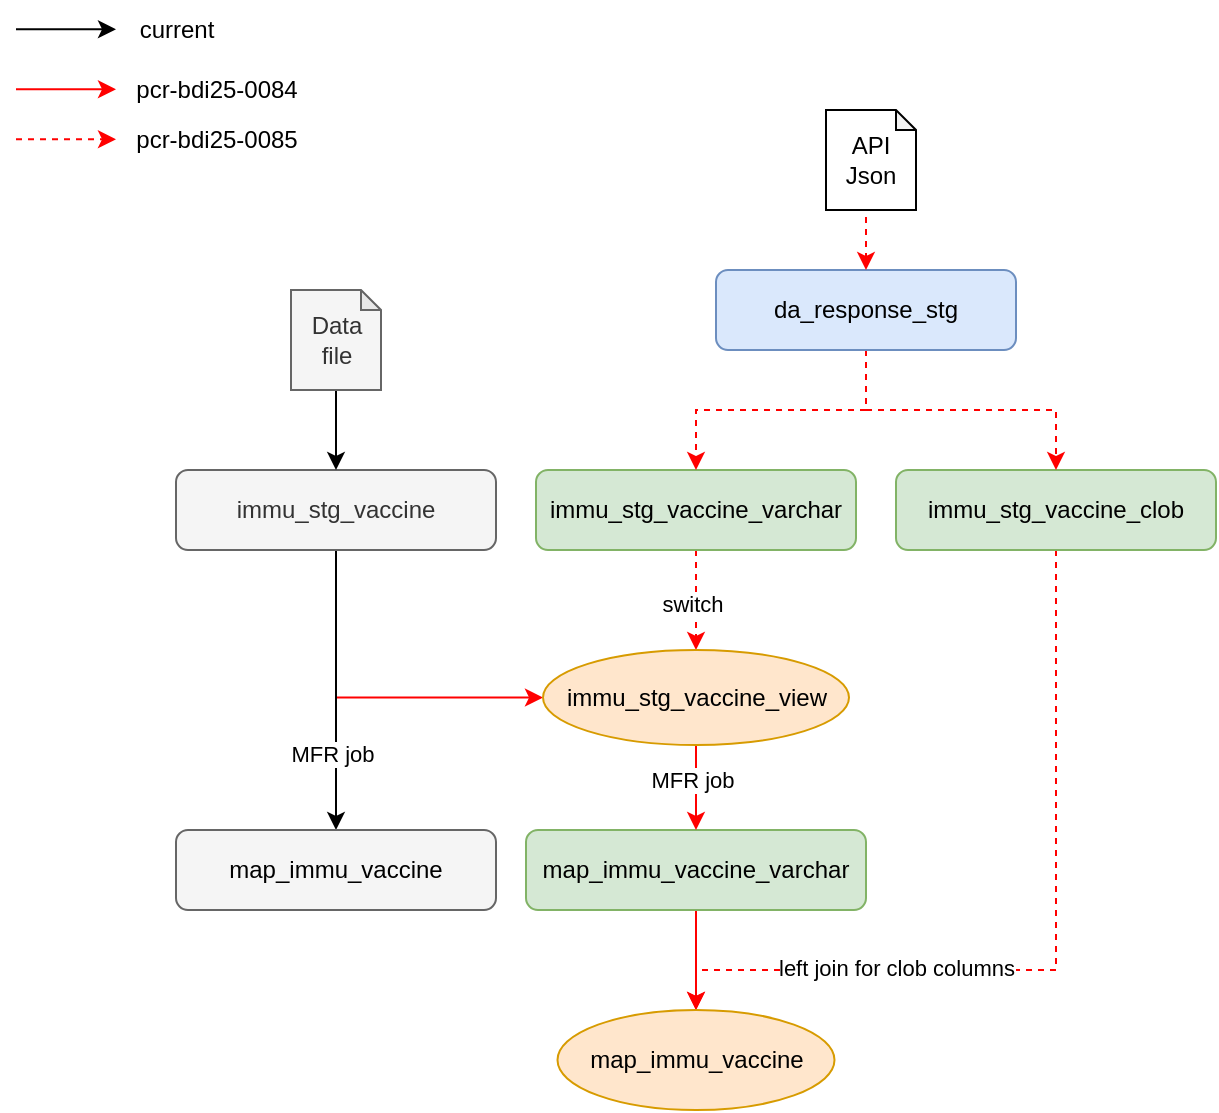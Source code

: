 <mxfile version="28.1.1">
  <diagram name="Page-1" id="vyqmrnWI04aVe6RUJope">
    <mxGraphModel dx="1058" dy="641" grid="1" gridSize="10" guides="1" tooltips="1" connect="1" arrows="1" fold="1" page="1" pageScale="1" pageWidth="827" pageHeight="1169" math="0" shadow="0">
      <root>
        <mxCell id="0" />
        <mxCell id="1" parent="0" />
        <mxCell id="N7vqplmoZHJDVy9M2ljd-5" value="" style="edgeStyle=orthogonalEdgeStyle;rounded=0;orthogonalLoop=1;jettySize=auto;html=1;entryX=0.5;entryY=0;entryDx=0;entryDy=0;dashed=1;strokeColor=#FF0000;" parent="1" source="N7vqplmoZHJDVy9M2ljd-1" target="N7vqplmoZHJDVy9M2ljd-31" edge="1">
          <mxGeometry relative="1" as="geometry">
            <mxPoint x="313.517" y="354.005" as="targetPoint" />
          </mxGeometry>
        </mxCell>
        <mxCell id="N7vqplmoZHJDVy9M2ljd-14" value="switch" style="edgeLabel;html=1;align=center;verticalAlign=middle;resizable=0;points=[];" parent="N7vqplmoZHJDVy9M2ljd-5" vertex="1" connectable="0">
          <mxGeometry x="0.056" y="-2" relative="1" as="geometry">
            <mxPoint as="offset" />
          </mxGeometry>
        </mxCell>
        <mxCell id="N7vqplmoZHJDVy9M2ljd-1" value="&lt;span style=&quot;font-size: 12px;&quot;&gt;immu_stg_vaccine_varchar&lt;/span&gt;" style="rounded=1;whiteSpace=wrap;html=1;fillColor=#d5e8d4;strokeColor=#82b366;" parent="1" vertex="1">
          <mxGeometry x="320" y="264" width="160" height="40" as="geometry" />
        </mxCell>
        <mxCell id="pbCMuUeHf5hgb1V7PsQA-2" style="edgeStyle=orthogonalEdgeStyle;rounded=0;orthogonalLoop=1;jettySize=auto;html=1;entryX=0;entryY=0.5;entryDx=0;entryDy=0;curved=0;strokeColor=#FF0000;" edge="1" parent="1" source="N7vqplmoZHJDVy9M2ljd-6" target="N7vqplmoZHJDVy9M2ljd-31">
          <mxGeometry relative="1" as="geometry">
            <Array as="points">
              <mxPoint x="220" y="378" />
            </Array>
          </mxGeometry>
        </mxCell>
        <mxCell id="pbCMuUeHf5hgb1V7PsQA-8" style="edgeStyle=orthogonalEdgeStyle;rounded=0;orthogonalLoop=1;jettySize=auto;html=1;exitX=0.5;exitY=1;exitDx=0;exitDy=0;entryX=0.5;entryY=0;entryDx=0;entryDy=0;" edge="1" parent="1" source="N7vqplmoZHJDVy9M2ljd-6" target="pbCMuUeHf5hgb1V7PsQA-5">
          <mxGeometry relative="1" as="geometry" />
        </mxCell>
        <mxCell id="pbCMuUeHf5hgb1V7PsQA-9" value="MFR job" style="edgeLabel;html=1;align=center;verticalAlign=middle;resizable=0;points=[];" vertex="1" connectable="0" parent="pbCMuUeHf5hgb1V7PsQA-8">
          <mxGeometry x="0.457" y="-2" relative="1" as="geometry">
            <mxPoint as="offset" />
          </mxGeometry>
        </mxCell>
        <mxCell id="N7vqplmoZHJDVy9M2ljd-6" value="&lt;span style=&quot;font-size: 12px;&quot;&gt;immu_stg_vaccine&lt;/span&gt;" style="rounded=1;whiteSpace=wrap;html=1;align=center;fillColor=#f5f5f5;fontColor=#333333;strokeColor=#666666;" parent="1" vertex="1">
          <mxGeometry x="140" y="264" width="160" height="40" as="geometry" />
        </mxCell>
        <mxCell id="N7vqplmoZHJDVy9M2ljd-13" value="" style="edgeStyle=orthogonalEdgeStyle;rounded=0;orthogonalLoop=1;jettySize=auto;html=1;entryX=0.5;entryY=0;entryDx=0;entryDy=0;strokeColor=#FF0000;" parent="1" source="N7vqplmoZHJDVy9M2ljd-10" target="N7vqplmoZHJDVy9M2ljd-33" edge="1">
          <mxGeometry relative="1" as="geometry">
            <mxPoint x="313.517" y="514.005" as="targetPoint" />
          </mxGeometry>
        </mxCell>
        <mxCell id="N7vqplmoZHJDVy9M2ljd-10" value="map_immu_vaccine_varchar" style="whiteSpace=wrap;html=1;rounded=1;fillColor=#d5e8d4;strokeColor=#82b366;" parent="1" vertex="1">
          <mxGeometry x="315" y="444" width="170" height="40" as="geometry" />
        </mxCell>
        <mxCell id="N7vqplmoZHJDVy9M2ljd-25" style="edgeStyle=orthogonalEdgeStyle;rounded=0;orthogonalLoop=1;jettySize=auto;html=1;entryX=0.5;entryY=0;entryDx=0;entryDy=0;dashed=1;strokeColor=#FF0000;" parent="1" source="N7vqplmoZHJDVy9M2ljd-17" target="N7vqplmoZHJDVy9M2ljd-33" edge="1">
          <mxGeometry relative="1" as="geometry">
            <mxPoint x="313.505" y="514" as="targetPoint" />
            <Array as="points">
              <mxPoint x="580" y="514" />
              <mxPoint x="400" y="514" />
            </Array>
          </mxGeometry>
        </mxCell>
        <mxCell id="N7vqplmoZHJDVy9M2ljd-26" value="left join for clob columns" style="edgeLabel;html=1;align=center;verticalAlign=middle;resizable=0;points=[];" parent="N7vqplmoZHJDVy9M2ljd-25" vertex="1" connectable="0">
          <mxGeometry x="0.35" y="-1" relative="1" as="geometry">
            <mxPoint x="-13" as="offset" />
          </mxGeometry>
        </mxCell>
        <mxCell id="N7vqplmoZHJDVy9M2ljd-17" value="&lt;span style=&quot;text-align: left;&quot;&gt;immu_stg_vaccine_clob&lt;/span&gt;" style="rounded=1;whiteSpace=wrap;html=1;fillColor=#d5e8d4;strokeColor=#82b366;" parent="1" vertex="1">
          <mxGeometry x="500" y="264" width="160" height="40" as="geometry" />
        </mxCell>
        <mxCell id="N7vqplmoZHJDVy9M2ljd-28" style="edgeStyle=orthogonalEdgeStyle;rounded=0;orthogonalLoop=1;jettySize=auto;html=1;entryX=0.5;entryY=0;entryDx=0;entryDy=0;dashed=1;strokeColor=#FF0000;" parent="1" source="N7vqplmoZHJDVy9M2ljd-27" target="N7vqplmoZHJDVy9M2ljd-1" edge="1">
          <mxGeometry relative="1" as="geometry" />
        </mxCell>
        <mxCell id="N7vqplmoZHJDVy9M2ljd-29" style="edgeStyle=orthogonalEdgeStyle;rounded=0;orthogonalLoop=1;jettySize=auto;html=1;exitX=0.5;exitY=1;exitDx=0;exitDy=0;entryX=0.5;entryY=0;entryDx=0;entryDy=0;dashed=1;strokeColor=#FF0000;" parent="1" source="N7vqplmoZHJDVy9M2ljd-27" target="N7vqplmoZHJDVy9M2ljd-17" edge="1">
          <mxGeometry relative="1" as="geometry" />
        </mxCell>
        <mxCell id="N7vqplmoZHJDVy9M2ljd-27" value="da_response_stg" style="rounded=1;whiteSpace=wrap;html=1;fillColor=#dae8fc;strokeColor=#6c8ebf;" parent="1" vertex="1">
          <mxGeometry x="410" y="164" width="150" height="40" as="geometry" />
        </mxCell>
        <mxCell id="N7vqplmoZHJDVy9M2ljd-34" style="edgeStyle=orthogonalEdgeStyle;rounded=0;orthogonalLoop=1;jettySize=auto;html=1;exitX=0.5;exitY=1;exitDx=0;exitDy=0;entryX=0.5;entryY=0;entryDx=0;entryDy=0;strokeColor=#FF0000;" parent="1" source="N7vqplmoZHJDVy9M2ljd-31" target="N7vqplmoZHJDVy9M2ljd-10" edge="1">
          <mxGeometry relative="1" as="geometry" />
        </mxCell>
        <mxCell id="pbCMuUeHf5hgb1V7PsQA-1" value="MFR job" style="edgeLabel;html=1;align=center;verticalAlign=middle;resizable=0;points=[];" vertex="1" connectable="0" parent="N7vqplmoZHJDVy9M2ljd-34">
          <mxGeometry x="-0.098" y="-1" relative="1" as="geometry">
            <mxPoint x="-1" y="-2" as="offset" />
          </mxGeometry>
        </mxCell>
        <mxCell id="N7vqplmoZHJDVy9M2ljd-31" value="immu_stg_vaccine_view" style="ellipse;whiteSpace=wrap;html=1;fillColor=#ffe6cc;strokeColor=#d79b00;" parent="1" vertex="1">
          <mxGeometry x="323.5" y="354" width="153" height="47.5" as="geometry" />
        </mxCell>
        <mxCell id="N7vqplmoZHJDVy9M2ljd-33" value="map_immu_vaccine" style="ellipse;whiteSpace=wrap;html=1;fillColor=#ffe6cc;strokeColor=#d79b00;" parent="1" vertex="1">
          <mxGeometry x="330.75" y="534" width="138.5" height="50" as="geometry" />
        </mxCell>
        <mxCell id="N7vqplmoZHJDVy9M2ljd-39" style="edgeStyle=orthogonalEdgeStyle;rounded=0;orthogonalLoop=1;jettySize=auto;html=1;exitX=0.5;exitY=1;exitDx=0;exitDy=0;exitPerimeter=0;entryX=0.5;entryY=0;entryDx=0;entryDy=0;dashed=1;strokeColor=#FF0000;" parent="1" source="N7vqplmoZHJDVy9M2ljd-37" target="N7vqplmoZHJDVy9M2ljd-27" edge="1">
          <mxGeometry relative="1" as="geometry" />
        </mxCell>
        <mxCell id="N7vqplmoZHJDVy9M2ljd-37" value="API Json" style="shape=note;whiteSpace=wrap;html=1;backgroundOutline=1;darkOpacity=0.05;size=10;" parent="1" vertex="1">
          <mxGeometry x="465" y="84" width="45" height="50" as="geometry" />
        </mxCell>
        <mxCell id="pbCMuUeHf5hgb1V7PsQA-4" value="" style="edgeStyle=orthogonalEdgeStyle;rounded=0;orthogonalLoop=1;jettySize=auto;html=1;" edge="1" parent="1" source="pbCMuUeHf5hgb1V7PsQA-3" target="N7vqplmoZHJDVy9M2ljd-6">
          <mxGeometry relative="1" as="geometry" />
        </mxCell>
        <mxCell id="pbCMuUeHf5hgb1V7PsQA-3" value="Data file" style="shape=note;whiteSpace=wrap;html=1;backgroundOutline=1;darkOpacity=0.05;size=10;fillColor=#f5f5f5;fontColor=#333333;strokeColor=#666666;" vertex="1" parent="1">
          <mxGeometry x="197.5" y="174" width="45" height="50" as="geometry" />
        </mxCell>
        <mxCell id="pbCMuUeHf5hgb1V7PsQA-5" value="&lt;span style=&quot;color: rgb(0, 0, 0);&quot;&gt;map_immu_vaccine&lt;/span&gt;" style="rounded=1;whiteSpace=wrap;html=1;align=center;fillColor=#f5f5f5;fontColor=#333333;strokeColor=#666666;" vertex="1" parent="1">
          <mxGeometry x="140" y="444" width="160" height="40" as="geometry" />
        </mxCell>
        <mxCell id="pbCMuUeHf5hgb1V7PsQA-13" value="" style="endArrow=classic;html=1;rounded=0;strokeColor=#FF0000;fillColor=#f8cecc;" edge="1" parent="1">
          <mxGeometry width="50" height="50" relative="1" as="geometry">
            <mxPoint x="60" y="73.66" as="sourcePoint" />
            <mxPoint x="110" y="73.66" as="targetPoint" />
          </mxGeometry>
        </mxCell>
        <mxCell id="pbCMuUeHf5hgb1V7PsQA-14" value="pcr-bdi25-0084" style="text;html=1;align=center;verticalAlign=middle;resizable=0;points=[];autosize=1;strokeColor=none;fillColor=none;" vertex="1" parent="1">
          <mxGeometry x="110" y="59" width="100" height="30" as="geometry" />
        </mxCell>
        <mxCell id="pbCMuUeHf5hgb1V7PsQA-16" value="" style="edgeStyle=orthogonalEdgeStyle;rounded=0;orthogonalLoop=1;jettySize=auto;html=1;dashed=1;strokeColor=#FF0000;" edge="1" parent="1">
          <mxGeometry relative="1" as="geometry">
            <mxPoint x="110" y="98.66" as="targetPoint" />
            <mxPoint x="60" y="98.66" as="sourcePoint" />
          </mxGeometry>
        </mxCell>
        <mxCell id="pbCMuUeHf5hgb1V7PsQA-18" value="pcr-bdi25-0085" style="text;html=1;align=center;verticalAlign=middle;resizable=0;points=[];autosize=1;strokeColor=none;fillColor=none;" vertex="1" parent="1">
          <mxGeometry x="110" y="84" width="100" height="30" as="geometry" />
        </mxCell>
        <mxCell id="pbCMuUeHf5hgb1V7PsQA-19" value="" style="edgeStyle=orthogonalEdgeStyle;rounded=0;orthogonalLoop=1;jettySize=auto;html=1;" edge="1" parent="1">
          <mxGeometry relative="1" as="geometry">
            <mxPoint x="60" y="43.66" as="sourcePoint" />
            <mxPoint x="110" y="43.66" as="targetPoint" />
          </mxGeometry>
        </mxCell>
        <mxCell id="pbCMuUeHf5hgb1V7PsQA-20" value="current" style="text;html=1;align=center;verticalAlign=middle;resizable=0;points=[];autosize=1;strokeColor=none;fillColor=none;" vertex="1" parent="1">
          <mxGeometry x="110" y="29" width="60" height="30" as="geometry" />
        </mxCell>
      </root>
    </mxGraphModel>
  </diagram>
</mxfile>

